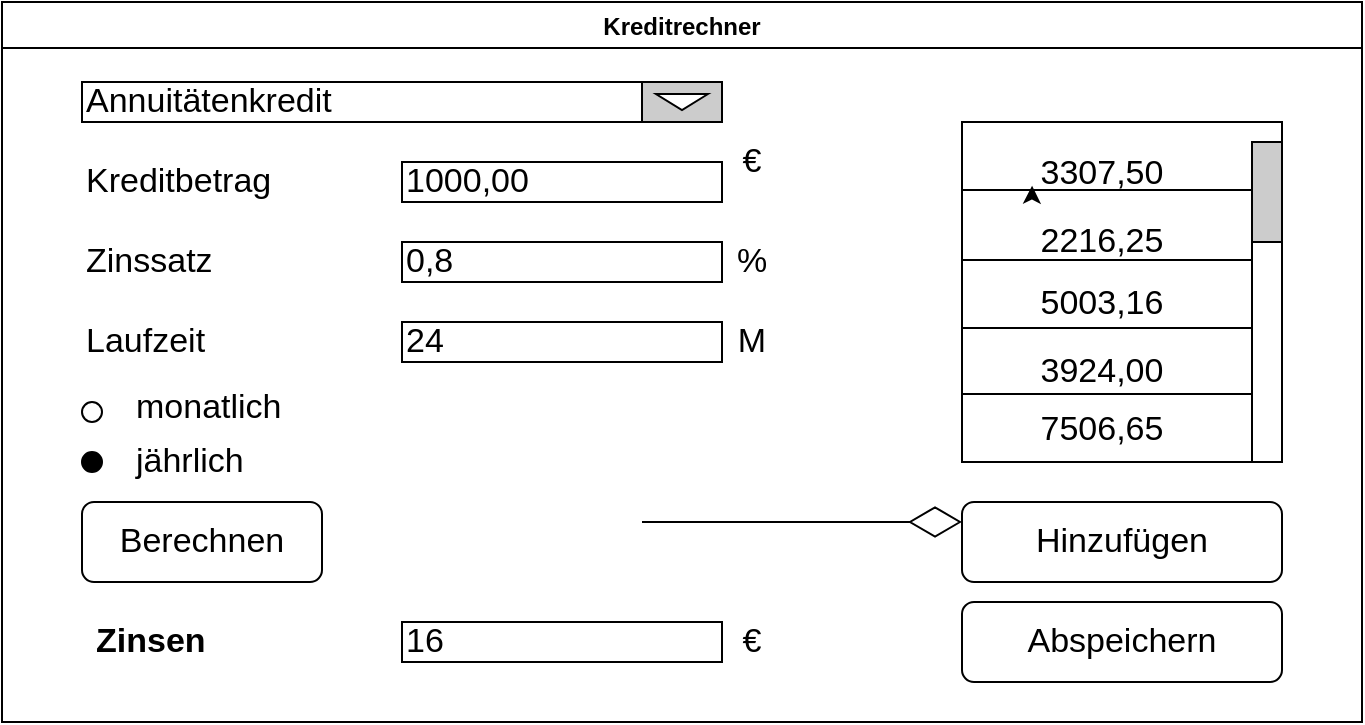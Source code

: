 <mxfile version="14.7.3" type="github">
  <diagram id="f5kF9DEE1ei7IU1X9k2k" name="Page-1">
    <mxGraphModel dx="946" dy="561" grid="1" gridSize="10" guides="1" tooltips="1" connect="1" arrows="1" fold="1" page="1" pageScale="1" pageWidth="827" pageHeight="1169" math="0" shadow="0">
      <root>
        <mxCell id="0" />
        <mxCell id="1" parent="0" />
        <mxCell id="2RssXCRPkM4zAuQoKRuj-2" value="Kreditrechner" style="swimlane;" vertex="1" parent="1">
          <mxGeometry x="80" y="110" width="680" height="360" as="geometry" />
        </mxCell>
        <mxCell id="2RssXCRPkM4zAuQoKRuj-3" value="Kreditbetrag" style="text;html=1;strokeColor=none;fillColor=none;align=left;verticalAlign=middle;whiteSpace=wrap;rounded=0;fontSize=17;" vertex="1" parent="2RssXCRPkM4zAuQoKRuj-2">
          <mxGeometry x="40" y="70" width="140" height="40" as="geometry" />
        </mxCell>
        <mxCell id="2RssXCRPkM4zAuQoKRuj-4" value="Zinssatz" style="text;html=1;strokeColor=none;fillColor=none;align=left;verticalAlign=middle;whiteSpace=wrap;rounded=0;fontSize=17;" vertex="1" parent="2RssXCRPkM4zAuQoKRuj-2">
          <mxGeometry x="40" y="110" width="140" height="40" as="geometry" />
        </mxCell>
        <mxCell id="2RssXCRPkM4zAuQoKRuj-5" value="Laufzeit" style="text;html=1;strokeColor=none;fillColor=none;align=left;verticalAlign=middle;whiteSpace=wrap;rounded=0;fontSize=17;" vertex="1" parent="2RssXCRPkM4zAuQoKRuj-2">
          <mxGeometry x="40" y="150" width="110" height="40" as="geometry" />
        </mxCell>
        <mxCell id="2RssXCRPkM4zAuQoKRuj-6" value="Zinsen" style="text;html=1;strokeColor=none;fillColor=none;align=left;verticalAlign=middle;whiteSpace=wrap;rounded=0;fontSize=17;fontStyle=1" vertex="1" parent="2RssXCRPkM4zAuQoKRuj-2">
          <mxGeometry x="45" y="300" width="100" height="40" as="geometry" />
        </mxCell>
        <mxCell id="2RssXCRPkM4zAuQoKRuj-7" value="" style="ellipse;whiteSpace=wrap;html=1;aspect=fixed;fontSize=17;align=left;" vertex="1" parent="2RssXCRPkM4zAuQoKRuj-2">
          <mxGeometry x="40" y="200" width="10" height="10" as="geometry" />
        </mxCell>
        <mxCell id="2RssXCRPkM4zAuQoKRuj-9" value="monatlich" style="text;html=1;strokeColor=none;fillColor=none;align=left;verticalAlign=middle;whiteSpace=wrap;rounded=0;labelBackgroundColor=none;fontSize=17;" vertex="1" parent="2RssXCRPkM4zAuQoKRuj-2">
          <mxGeometry x="65" y="195" width="85" height="15" as="geometry" />
        </mxCell>
        <mxCell id="2RssXCRPkM4zAuQoKRuj-10" value="jährlich" style="text;html=1;strokeColor=none;fillColor=none;align=left;verticalAlign=middle;whiteSpace=wrap;rounded=0;labelBackgroundColor=none;fontSize=17;" vertex="1" parent="2RssXCRPkM4zAuQoKRuj-2">
          <mxGeometry x="65" y="225" width="40" height="10" as="geometry" />
        </mxCell>
        <mxCell id="2RssXCRPkM4zAuQoKRuj-8" value="" style="ellipse;whiteSpace=wrap;html=1;aspect=fixed;fontSize=17;align=left;labelBackgroundColor=none;labelBorderColor=none;fillColor=#000000;" vertex="1" parent="2RssXCRPkM4zAuQoKRuj-2">
          <mxGeometry x="40" y="225" width="10" height="10" as="geometry" />
        </mxCell>
        <mxCell id="2RssXCRPkM4zAuQoKRuj-14" value="Berechnen" style="rounded=1;whiteSpace=wrap;html=1;labelBackgroundColor=none;fontSize=17;align=center;fillColor=#FFFFFF;" vertex="1" parent="2RssXCRPkM4zAuQoKRuj-2">
          <mxGeometry x="40" y="250" width="120" height="40" as="geometry" />
        </mxCell>
        <mxCell id="2RssXCRPkM4zAuQoKRuj-15" value="1000,00" style="rounded=0;whiteSpace=wrap;html=1;labelBackgroundColor=none;fontSize=17;fillColor=#FFFFFF;align=left;" vertex="1" parent="2RssXCRPkM4zAuQoKRuj-2">
          <mxGeometry x="200" y="80" width="160" height="20" as="geometry" />
        </mxCell>
        <mxCell id="2RssXCRPkM4zAuQoKRuj-16" value="0,8" style="rounded=0;whiteSpace=wrap;html=1;labelBackgroundColor=none;fontSize=17;fillColor=#FFFFFF;align=left;" vertex="1" parent="2RssXCRPkM4zAuQoKRuj-2">
          <mxGeometry x="200" y="120" width="160" height="20" as="geometry" />
        </mxCell>
        <mxCell id="2RssXCRPkM4zAuQoKRuj-17" value="24" style="rounded=0;whiteSpace=wrap;html=1;labelBackgroundColor=none;fontSize=17;fillColor=#FFFFFF;align=left;" vertex="1" parent="2RssXCRPkM4zAuQoKRuj-2">
          <mxGeometry x="200" y="160" width="160" height="20" as="geometry" />
        </mxCell>
        <mxCell id="2RssXCRPkM4zAuQoKRuj-18" value="16" style="rounded=0;whiteSpace=wrap;html=1;labelBackgroundColor=none;fontSize=17;fillColor=#FFFFFF;align=left;" vertex="1" parent="2RssXCRPkM4zAuQoKRuj-2">
          <mxGeometry x="200" y="310" width="160" height="20" as="geometry" />
        </mxCell>
        <mxCell id="2RssXCRPkM4zAuQoKRuj-20" value="Hinzufügen" style="rounded=1;whiteSpace=wrap;html=1;labelBackgroundColor=none;fontSize=17;align=center;fillColor=#FFFFFF;" vertex="1" parent="2RssXCRPkM4zAuQoKRuj-2">
          <mxGeometry x="480" y="250" width="160" height="40" as="geometry" />
        </mxCell>
        <mxCell id="2RssXCRPkM4zAuQoKRuj-21" value="Abspeichern" style="rounded=1;whiteSpace=wrap;html=1;labelBackgroundColor=none;fontSize=17;align=center;fillColor=#FFFFFF;" vertex="1" parent="2RssXCRPkM4zAuQoKRuj-2">
          <mxGeometry x="480" y="300" width="160" height="40" as="geometry" />
        </mxCell>
        <mxCell id="2RssXCRPkM4zAuQoKRuj-23" value="%" style="text;html=1;strokeColor=none;fillColor=none;align=center;verticalAlign=middle;whiteSpace=wrap;rounded=0;labelBackgroundColor=none;fontSize=17;" vertex="1" parent="2RssXCRPkM4zAuQoKRuj-2">
          <mxGeometry x="360" y="120" width="30" height="20" as="geometry" />
        </mxCell>
        <mxCell id="2RssXCRPkM4zAuQoKRuj-24" value="M" style="text;html=1;strokeColor=none;fillColor=none;align=center;verticalAlign=middle;whiteSpace=wrap;rounded=0;labelBackgroundColor=none;fontSize=17;" vertex="1" parent="2RssXCRPkM4zAuQoKRuj-2">
          <mxGeometry x="360" y="160" width="30" height="20" as="geometry" />
        </mxCell>
        <mxCell id="2RssXCRPkM4zAuQoKRuj-25" value="€" style="text;html=1;strokeColor=none;fillColor=none;align=center;verticalAlign=middle;whiteSpace=wrap;rounded=0;labelBackgroundColor=none;fontSize=17;" vertex="1" parent="2RssXCRPkM4zAuQoKRuj-2">
          <mxGeometry x="360" y="310" width="30" height="20" as="geometry" />
        </mxCell>
        <mxCell id="2RssXCRPkM4zAuQoKRuj-39" value="" style="shape=table;html=1;whiteSpace=wrap;startSize=0;container=1;collapsible=0;childLayout=tableLayout;labelBackgroundColor=none;fontSize=17;fillColor=#FFFFFF;align=left;columnLines=0;" vertex="1" parent="2RssXCRPkM4zAuQoKRuj-2">
          <mxGeometry x="480" y="60" width="160" height="170" as="geometry" />
        </mxCell>
        <mxCell id="2RssXCRPkM4zAuQoKRuj-40" value="" style="shape=partialRectangle;html=1;whiteSpace=wrap;collapsible=0;dropTarget=0;pointerEvents=0;fillColor=none;top=0;left=0;bottom=0;right=0;points=[[0,0.5],[1,0.5]];portConstraint=eastwest;" vertex="1" parent="2RssXCRPkM4zAuQoKRuj-39">
          <mxGeometry width="160" height="34" as="geometry" />
        </mxCell>
        <mxCell id="2RssXCRPkM4zAuQoKRuj-41" value="" style="shape=partialRectangle;html=1;whiteSpace=wrap;connectable=0;fillColor=none;top=0;left=0;bottom=0;right=0;overflow=hidden;" vertex="1" parent="2RssXCRPkM4zAuQoKRuj-40">
          <mxGeometry width="53" height="34" as="geometry" />
        </mxCell>
        <mxCell id="2RssXCRPkM4zAuQoKRuj-42" value="" style="shape=partialRectangle;html=1;whiteSpace=wrap;connectable=0;fillColor=none;top=0;left=0;bottom=0;right=0;overflow=hidden;align=left;" vertex="1" parent="2RssXCRPkM4zAuQoKRuj-40">
          <mxGeometry x="53" width="57" height="34" as="geometry" />
        </mxCell>
        <mxCell id="2RssXCRPkM4zAuQoKRuj-43" value="" style="shape=partialRectangle;html=1;whiteSpace=wrap;connectable=0;fillColor=none;top=0;left=0;bottom=0;right=0;overflow=hidden;" vertex="1" parent="2RssXCRPkM4zAuQoKRuj-40">
          <mxGeometry x="110" width="50" height="34" as="geometry" />
        </mxCell>
        <mxCell id="2RssXCRPkM4zAuQoKRuj-60" style="shape=partialRectangle;html=1;whiteSpace=wrap;collapsible=0;dropTarget=0;pointerEvents=0;fillColor=none;top=0;left=0;bottom=0;right=0;points=[[0,0.5],[1,0.5]];portConstraint=eastwest;" vertex="1" parent="2RssXCRPkM4zAuQoKRuj-39">
          <mxGeometry y="34" width="160" height="35" as="geometry" />
        </mxCell>
        <mxCell id="2RssXCRPkM4zAuQoKRuj-61" style="shape=partialRectangle;html=1;whiteSpace=wrap;connectable=0;fillColor=none;top=0;left=0;bottom=0;right=0;overflow=hidden;" vertex="1" parent="2RssXCRPkM4zAuQoKRuj-60">
          <mxGeometry width="53" height="35" as="geometry" />
        </mxCell>
        <mxCell id="2RssXCRPkM4zAuQoKRuj-62" value="" style="shape=partialRectangle;html=1;whiteSpace=wrap;connectable=0;fillColor=none;top=0;left=0;bottom=0;right=0;overflow=hidden;" vertex="1" parent="2RssXCRPkM4zAuQoKRuj-60">
          <mxGeometry x="53" width="57" height="35" as="geometry" />
        </mxCell>
        <mxCell id="2RssXCRPkM4zAuQoKRuj-63" style="shape=partialRectangle;html=1;whiteSpace=wrap;connectable=0;fillColor=none;top=0;left=0;bottom=0;right=0;overflow=hidden;" vertex="1" parent="2RssXCRPkM4zAuQoKRuj-60">
          <mxGeometry x="110" width="50" height="35" as="geometry" />
        </mxCell>
        <mxCell id="2RssXCRPkM4zAuQoKRuj-56" style="shape=partialRectangle;html=1;whiteSpace=wrap;collapsible=0;dropTarget=0;pointerEvents=0;fillColor=none;top=0;left=0;bottom=0;right=0;points=[[0,0.5],[1,0.5]];portConstraint=eastwest;" vertex="1" parent="2RssXCRPkM4zAuQoKRuj-39">
          <mxGeometry y="69" width="160" height="34" as="geometry" />
        </mxCell>
        <mxCell id="2RssXCRPkM4zAuQoKRuj-57" style="shape=partialRectangle;html=1;whiteSpace=wrap;connectable=0;fillColor=none;top=0;left=0;bottom=0;right=0;overflow=hidden;" vertex="1" parent="2RssXCRPkM4zAuQoKRuj-56">
          <mxGeometry width="53" height="34" as="geometry" />
        </mxCell>
        <mxCell id="2RssXCRPkM4zAuQoKRuj-58" style="shape=partialRectangle;html=1;whiteSpace=wrap;connectable=0;fillColor=none;top=0;left=0;bottom=0;right=0;overflow=hidden;" vertex="1" parent="2RssXCRPkM4zAuQoKRuj-56">
          <mxGeometry x="53" width="57" height="34" as="geometry" />
        </mxCell>
        <mxCell id="2RssXCRPkM4zAuQoKRuj-59" style="shape=partialRectangle;html=1;whiteSpace=wrap;connectable=0;fillColor=none;top=0;left=0;bottom=0;right=0;overflow=hidden;" vertex="1" parent="2RssXCRPkM4zAuQoKRuj-56">
          <mxGeometry x="110" width="50" height="34" as="geometry" />
        </mxCell>
        <mxCell id="2RssXCRPkM4zAuQoKRuj-44" value="" style="shape=partialRectangle;html=1;whiteSpace=wrap;collapsible=0;dropTarget=0;pointerEvents=0;fillColor=none;top=0;left=0;bottom=0;right=0;points=[[0,0.5],[1,0.5]];portConstraint=eastwest;" vertex="1" parent="2RssXCRPkM4zAuQoKRuj-39">
          <mxGeometry y="103" width="160" height="33" as="geometry" />
        </mxCell>
        <mxCell id="2RssXCRPkM4zAuQoKRuj-45" value="" style="shape=partialRectangle;html=1;whiteSpace=wrap;connectable=0;fillColor=none;top=0;left=0;bottom=0;right=0;overflow=hidden;" vertex="1" parent="2RssXCRPkM4zAuQoKRuj-44">
          <mxGeometry width="53" height="33" as="geometry" />
        </mxCell>
        <mxCell id="2RssXCRPkM4zAuQoKRuj-46" value="" style="shape=partialRectangle;html=1;whiteSpace=wrap;connectable=0;fillColor=none;top=0;left=0;bottom=0;right=0;overflow=hidden;" vertex="1" parent="2RssXCRPkM4zAuQoKRuj-44">
          <mxGeometry x="53" width="57" height="33" as="geometry" />
        </mxCell>
        <mxCell id="2RssXCRPkM4zAuQoKRuj-47" value="" style="shape=partialRectangle;html=1;whiteSpace=wrap;connectable=0;fillColor=none;top=0;left=0;bottom=0;right=0;overflow=hidden;" vertex="1" parent="2RssXCRPkM4zAuQoKRuj-44">
          <mxGeometry x="110" width="50" height="33" as="geometry" />
        </mxCell>
        <mxCell id="2RssXCRPkM4zAuQoKRuj-48" value="" style="shape=partialRectangle;html=1;whiteSpace=wrap;collapsible=0;dropTarget=0;pointerEvents=0;fillColor=none;top=0;left=0;bottom=0;right=0;points=[[0,0.5],[1,0.5]];portConstraint=eastwest;" vertex="1" parent="2RssXCRPkM4zAuQoKRuj-39">
          <mxGeometry y="136" width="160" height="34" as="geometry" />
        </mxCell>
        <mxCell id="2RssXCRPkM4zAuQoKRuj-49" value="" style="shape=partialRectangle;html=1;whiteSpace=wrap;connectable=0;fillColor=none;top=0;left=0;bottom=0;right=0;overflow=hidden;" vertex="1" parent="2RssXCRPkM4zAuQoKRuj-48">
          <mxGeometry width="53" height="34" as="geometry" />
        </mxCell>
        <mxCell id="2RssXCRPkM4zAuQoKRuj-50" value="" style="shape=partialRectangle;html=1;whiteSpace=wrap;connectable=0;fillColor=none;top=0;left=0;bottom=0;right=0;overflow=hidden;" vertex="1" parent="2RssXCRPkM4zAuQoKRuj-48">
          <mxGeometry x="53" width="57" height="34" as="geometry" />
        </mxCell>
        <mxCell id="2RssXCRPkM4zAuQoKRuj-51" value="" style="shape=partialRectangle;html=1;whiteSpace=wrap;connectable=0;fillColor=none;top=0;left=0;bottom=0;right=0;overflow=hidden;" vertex="1" parent="2RssXCRPkM4zAuQoKRuj-48">
          <mxGeometry x="110" width="50" height="34" as="geometry" />
        </mxCell>
        <mxCell id="2RssXCRPkM4zAuQoKRuj-72" style="edgeStyle=orthogonalEdgeStyle;rounded=0;orthogonalLoop=1;jettySize=auto;html=1;exitX=0.25;exitY=1;exitDx=0;exitDy=0;entryX=0.219;entryY=-0.061;entryDx=0;entryDy=0;entryPerimeter=0;fontSize=17;" edge="1" parent="2RssXCRPkM4zAuQoKRuj-2" source="2RssXCRPkM4zAuQoKRuj-65" target="2RssXCRPkM4zAuQoKRuj-60">
          <mxGeometry relative="1" as="geometry" />
        </mxCell>
        <mxCell id="2RssXCRPkM4zAuQoKRuj-65" value="3307,50" style="text;html=1;strokeColor=none;fillColor=none;align=center;verticalAlign=middle;whiteSpace=wrap;rounded=0;labelBackgroundColor=none;fontSize=17;" vertex="1" parent="2RssXCRPkM4zAuQoKRuj-2">
          <mxGeometry x="480" y="76" width="140" height="20" as="geometry" />
        </mxCell>
        <mxCell id="2RssXCRPkM4zAuQoKRuj-66" value="2216,25" style="text;html=1;strokeColor=none;fillColor=none;align=center;verticalAlign=middle;whiteSpace=wrap;rounded=0;labelBackgroundColor=none;fontSize=17;" vertex="1" parent="2RssXCRPkM4zAuQoKRuj-2">
          <mxGeometry x="480" y="110" width="140" height="20" as="geometry" />
        </mxCell>
        <mxCell id="2RssXCRPkM4zAuQoKRuj-67" value="5003,16" style="text;html=1;strokeColor=none;fillColor=none;align=center;verticalAlign=middle;whiteSpace=wrap;rounded=0;labelBackgroundColor=none;fontSize=17;" vertex="1" parent="2RssXCRPkM4zAuQoKRuj-2">
          <mxGeometry x="480" y="141" width="140" height="20" as="geometry" />
        </mxCell>
        <mxCell id="2RssXCRPkM4zAuQoKRuj-68" value="3924,00" style="text;html=1;strokeColor=none;fillColor=none;align=center;verticalAlign=middle;whiteSpace=wrap;rounded=0;labelBackgroundColor=none;fontSize=17;" vertex="1" parent="2RssXCRPkM4zAuQoKRuj-2">
          <mxGeometry x="480" y="175" width="140" height="20" as="geometry" />
        </mxCell>
        <mxCell id="2RssXCRPkM4zAuQoKRuj-69" value="7506,65" style="text;html=1;strokeColor=none;fillColor=none;align=center;verticalAlign=middle;whiteSpace=wrap;rounded=0;labelBackgroundColor=none;fontSize=17;" vertex="1" parent="2RssXCRPkM4zAuQoKRuj-2">
          <mxGeometry x="480" y="204" width="140" height="20" as="geometry" />
        </mxCell>
        <mxCell id="2RssXCRPkM4zAuQoKRuj-70" value="" style="rounded=0;whiteSpace=wrap;html=1;labelBackgroundColor=none;fontSize=17;fillColor=#FFFFFF;gradientColor=none;align=left;" vertex="1" parent="2RssXCRPkM4zAuQoKRuj-2">
          <mxGeometry x="625" y="70" width="15" height="160" as="geometry" />
        </mxCell>
        <mxCell id="2RssXCRPkM4zAuQoKRuj-71" value="" style="rounded=0;whiteSpace=wrap;html=1;labelBackgroundColor=none;fontSize=17;gradientColor=none;align=left;fillColor=#CCCCCC;" vertex="1" parent="2RssXCRPkM4zAuQoKRuj-2">
          <mxGeometry x="625" y="70" width="15" height="50" as="geometry" />
        </mxCell>
        <mxCell id="2RssXCRPkM4zAuQoKRuj-73" value="Annuitätenkredit" style="rounded=0;whiteSpace=wrap;html=1;labelBackgroundColor=none;fontSize=17;gradientColor=none;align=left;fillColor=#FFFFFF;" vertex="1" parent="2RssXCRPkM4zAuQoKRuj-2">
          <mxGeometry x="40" y="40" width="320" height="20" as="geometry" />
        </mxCell>
        <mxCell id="2RssXCRPkM4zAuQoKRuj-74" value="" style="rounded=0;whiteSpace=wrap;html=1;labelBackgroundColor=none;fontSize=17;gradientColor=none;align=left;fillColor=#CCCCCC;" vertex="1" parent="2RssXCRPkM4zAuQoKRuj-2">
          <mxGeometry x="320" y="40" width="40" height="20" as="geometry" />
        </mxCell>
        <mxCell id="2RssXCRPkM4zAuQoKRuj-78" value="" style="triangle;whiteSpace=wrap;html=1;labelBackgroundColor=none;fontSize=17;gradientColor=none;align=left;fillColor=#FFFFFF;rotation=90;" vertex="1" parent="2RssXCRPkM4zAuQoKRuj-2">
          <mxGeometry x="336" y="37" width="8" height="26" as="geometry" />
        </mxCell>
        <mxCell id="2RssXCRPkM4zAuQoKRuj-22" value="€" style="text;html=1;strokeColor=none;fillColor=none;align=center;verticalAlign=middle;whiteSpace=wrap;rounded=0;labelBackgroundColor=none;fontSize=17;" vertex="1" parent="1">
          <mxGeometry x="440" y="180" width="30" height="20" as="geometry" />
        </mxCell>
        <mxCell id="2RssXCRPkM4zAuQoKRuj-75" value="" style="endArrow=diamondThin;endFill=0;endSize=24;html=1;fontSize=17;" edge="1" parent="1">
          <mxGeometry width="160" relative="1" as="geometry">
            <mxPoint x="400" y="370" as="sourcePoint" />
            <mxPoint x="560" y="370" as="targetPoint" />
          </mxGeometry>
        </mxCell>
      </root>
    </mxGraphModel>
  </diagram>
</mxfile>
